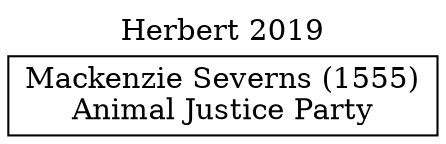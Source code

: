 // House preference flow
digraph "Mackenzie Severns (1555)_Herbert_2019" {
	graph [label="Herbert 2019" labelloc=t mclimit=10]
	node [shape=box]
	"Mackenzie Severns (1555)" [label="Mackenzie Severns (1555)
Animal Justice Party"]
}
